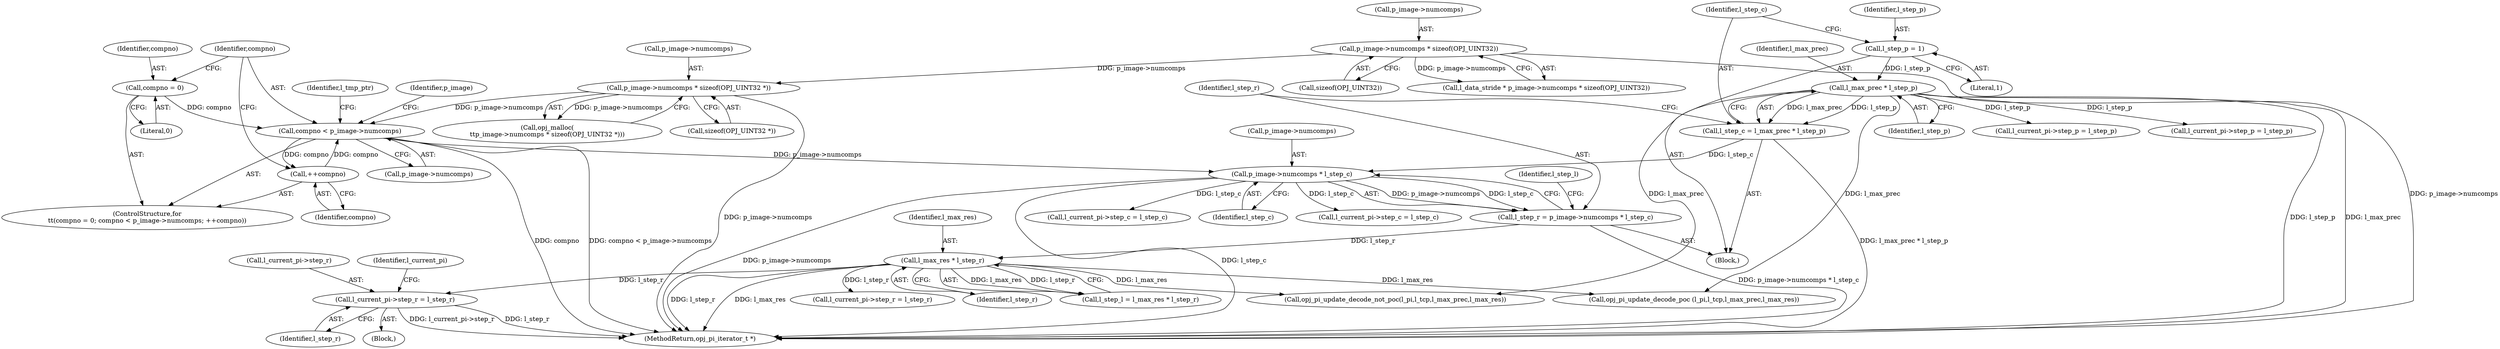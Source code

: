 digraph "0_openjpeg_c16bc057ba3f125051c9966cf1f5b68a05681de4@pointer" {
"1000578" [label="(Call,l_current_pi->step_r = l_step_r)"];
"1000328" [label="(Call,l_max_res * l_step_r)"];
"1000319" [label="(Call,l_step_r = p_image->numcomps * l_step_c)"];
"1000321" [label="(Call,p_image->numcomps * l_step_c)"];
"1000274" [label="(Call,compno < p_image->numcomps)"];
"1000279" [label="(Call,++compno)"];
"1000271" [label="(Call,compno = 0)"];
"1000237" [label="(Call,p_image->numcomps * sizeof(OPJ_UINT32 *))"];
"1000220" [label="(Call,p_image->numcomps * sizeof(OPJ_UINT32))"];
"1000314" [label="(Call,l_step_c = l_max_prec * l_step_p)"];
"1000316" [label="(Call,l_max_prec * l_step_p)"];
"1000311" [label="(Call,l_step_p = 1)"];
"1000326" [label="(Call,l_step_l = l_max_res * l_step_r)"];
"1000312" [label="(Identifier,l_step_p)"];
"1000274" [label="(Call,compno < p_image->numcomps)"];
"1000699" [label="(Call,opj_pi_update_decode_poc (l_pi,l_tcp,l_max_prec,l_max_res))"];
"1000279" [label="(Call,++compno)"];
"1000220" [label="(Call,p_image->numcomps * sizeof(OPJ_UINT32))"];
"1000291" [label="(Identifier,p_image)"];
"1000421" [label="(Call,l_current_pi->step_c = l_step_c)"];
"1000221" [label="(Call,p_image->numcomps)"];
"1000237" [label="(Call,p_image->numcomps * sizeof(OPJ_UINT32 *))"];
"1000315" [label="(Identifier,l_step_c)"];
"1000579" [label="(Call,l_current_pi->step_r)"];
"1000325" [label="(Identifier,l_step_c)"];
"1000585" [label="(Identifier,l_current_pi)"];
"1000127" [label="(Block,)"];
"1000270" [label="(ControlStructure,for\n\t\t(compno = 0; compno < p_image->numcomps; ++compno))"];
"1000578" [label="(Call,l_current_pi->step_r = l_step_r)"];
"1000426" [label="(Call,l_current_pi->step_r = l_step_r)"];
"1000275" [label="(Identifier,compno)"];
"1000236" [label="(Call,opj_malloc(\n\t\tp_image->numcomps * sizeof(OPJ_UINT32 *)))"];
"1000284" [label="(Identifier,l_tmp_ptr)"];
"1000311" [label="(Call,l_step_p = 1)"];
"1000319" [label="(Call,l_step_r = p_image->numcomps * l_step_c)"];
"1000328" [label="(Call,l_max_res * l_step_r)"];
"1000276" [label="(Call,p_image->numcomps)"];
"1000582" [label="(Identifier,l_step_r)"];
"1000573" [label="(Call,l_current_pi->step_c = l_step_c)"];
"1000322" [label="(Call,p_image->numcomps)"];
"1000320" [label="(Identifier,l_step_r)"];
"1000318" [label="(Identifier,l_step_p)"];
"1000568" [label="(Call,l_current_pi->step_p = l_step_p)"];
"1000272" [label="(Identifier,compno)"];
"1000241" [label="(Call,sizeof(OPJ_UINT32 *))"];
"1000238" [label="(Call,p_image->numcomps)"];
"1000713" [label="(MethodReturn,opj_pi_iterator_t *)"];
"1000224" [label="(Call,sizeof(OPJ_UINT32))"];
"1000532" [label="(Block,)"];
"1000313" [label="(Literal,1)"];
"1000273" [label="(Literal,0)"];
"1000280" [label="(Identifier,compno)"];
"1000317" [label="(Identifier,l_max_prec)"];
"1000218" [label="(Call,l_data_stride * p_image->numcomps * sizeof(OPJ_UINT32))"];
"1000321" [label="(Call,p_image->numcomps * l_step_c)"];
"1000271" [label="(Call,compno = 0)"];
"1000330" [label="(Identifier,l_step_r)"];
"1000329" [label="(Identifier,l_max_res)"];
"1000706" [label="(Call,opj_pi_update_decode_not_poc(l_pi,l_tcp,l_max_prec,l_max_res))"];
"1000316" [label="(Call,l_max_prec * l_step_p)"];
"1000416" [label="(Call,l_current_pi->step_p = l_step_p)"];
"1000314" [label="(Call,l_step_c = l_max_prec * l_step_p)"];
"1000327" [label="(Identifier,l_step_l)"];
"1000578" -> "1000532"  [label="AST: "];
"1000578" -> "1000582"  [label="CFG: "];
"1000579" -> "1000578"  [label="AST: "];
"1000582" -> "1000578"  [label="AST: "];
"1000585" -> "1000578"  [label="CFG: "];
"1000578" -> "1000713"  [label="DDG: l_current_pi->step_r"];
"1000578" -> "1000713"  [label="DDG: l_step_r"];
"1000328" -> "1000578"  [label="DDG: l_step_r"];
"1000328" -> "1000326"  [label="AST: "];
"1000328" -> "1000330"  [label="CFG: "];
"1000329" -> "1000328"  [label="AST: "];
"1000330" -> "1000328"  [label="AST: "];
"1000326" -> "1000328"  [label="CFG: "];
"1000328" -> "1000713"  [label="DDG: l_max_res"];
"1000328" -> "1000713"  [label="DDG: l_step_r"];
"1000328" -> "1000326"  [label="DDG: l_max_res"];
"1000328" -> "1000326"  [label="DDG: l_step_r"];
"1000319" -> "1000328"  [label="DDG: l_step_r"];
"1000328" -> "1000426"  [label="DDG: l_step_r"];
"1000328" -> "1000699"  [label="DDG: l_max_res"];
"1000328" -> "1000706"  [label="DDG: l_max_res"];
"1000319" -> "1000127"  [label="AST: "];
"1000319" -> "1000321"  [label="CFG: "];
"1000320" -> "1000319"  [label="AST: "];
"1000321" -> "1000319"  [label="AST: "];
"1000327" -> "1000319"  [label="CFG: "];
"1000319" -> "1000713"  [label="DDG: p_image->numcomps * l_step_c"];
"1000321" -> "1000319"  [label="DDG: p_image->numcomps"];
"1000321" -> "1000319"  [label="DDG: l_step_c"];
"1000321" -> "1000325"  [label="CFG: "];
"1000322" -> "1000321"  [label="AST: "];
"1000325" -> "1000321"  [label="AST: "];
"1000321" -> "1000713"  [label="DDG: p_image->numcomps"];
"1000321" -> "1000713"  [label="DDG: l_step_c"];
"1000274" -> "1000321"  [label="DDG: p_image->numcomps"];
"1000314" -> "1000321"  [label="DDG: l_step_c"];
"1000321" -> "1000421"  [label="DDG: l_step_c"];
"1000321" -> "1000573"  [label="DDG: l_step_c"];
"1000274" -> "1000270"  [label="AST: "];
"1000274" -> "1000276"  [label="CFG: "];
"1000275" -> "1000274"  [label="AST: "];
"1000276" -> "1000274"  [label="AST: "];
"1000284" -> "1000274"  [label="CFG: "];
"1000291" -> "1000274"  [label="CFG: "];
"1000274" -> "1000713"  [label="DDG: compno"];
"1000274" -> "1000713"  [label="DDG: compno < p_image->numcomps"];
"1000279" -> "1000274"  [label="DDG: compno"];
"1000271" -> "1000274"  [label="DDG: compno"];
"1000237" -> "1000274"  [label="DDG: p_image->numcomps"];
"1000274" -> "1000279"  [label="DDG: compno"];
"1000279" -> "1000270"  [label="AST: "];
"1000279" -> "1000280"  [label="CFG: "];
"1000280" -> "1000279"  [label="AST: "];
"1000275" -> "1000279"  [label="CFG: "];
"1000271" -> "1000270"  [label="AST: "];
"1000271" -> "1000273"  [label="CFG: "];
"1000272" -> "1000271"  [label="AST: "];
"1000273" -> "1000271"  [label="AST: "];
"1000275" -> "1000271"  [label="CFG: "];
"1000237" -> "1000236"  [label="AST: "];
"1000237" -> "1000241"  [label="CFG: "];
"1000238" -> "1000237"  [label="AST: "];
"1000241" -> "1000237"  [label="AST: "];
"1000236" -> "1000237"  [label="CFG: "];
"1000237" -> "1000713"  [label="DDG: p_image->numcomps"];
"1000237" -> "1000236"  [label="DDG: p_image->numcomps"];
"1000220" -> "1000237"  [label="DDG: p_image->numcomps"];
"1000220" -> "1000218"  [label="AST: "];
"1000220" -> "1000224"  [label="CFG: "];
"1000221" -> "1000220"  [label="AST: "];
"1000224" -> "1000220"  [label="AST: "];
"1000218" -> "1000220"  [label="CFG: "];
"1000220" -> "1000713"  [label="DDG: p_image->numcomps"];
"1000220" -> "1000218"  [label="DDG: p_image->numcomps"];
"1000314" -> "1000127"  [label="AST: "];
"1000314" -> "1000316"  [label="CFG: "];
"1000315" -> "1000314"  [label="AST: "];
"1000316" -> "1000314"  [label="AST: "];
"1000320" -> "1000314"  [label="CFG: "];
"1000314" -> "1000713"  [label="DDG: l_max_prec * l_step_p"];
"1000316" -> "1000314"  [label="DDG: l_max_prec"];
"1000316" -> "1000314"  [label="DDG: l_step_p"];
"1000316" -> "1000318"  [label="CFG: "];
"1000317" -> "1000316"  [label="AST: "];
"1000318" -> "1000316"  [label="AST: "];
"1000316" -> "1000713"  [label="DDG: l_step_p"];
"1000316" -> "1000713"  [label="DDG: l_max_prec"];
"1000311" -> "1000316"  [label="DDG: l_step_p"];
"1000316" -> "1000416"  [label="DDG: l_step_p"];
"1000316" -> "1000568"  [label="DDG: l_step_p"];
"1000316" -> "1000699"  [label="DDG: l_max_prec"];
"1000316" -> "1000706"  [label="DDG: l_max_prec"];
"1000311" -> "1000127"  [label="AST: "];
"1000311" -> "1000313"  [label="CFG: "];
"1000312" -> "1000311"  [label="AST: "];
"1000313" -> "1000311"  [label="AST: "];
"1000315" -> "1000311"  [label="CFG: "];
}
